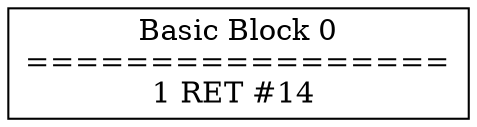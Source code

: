 digraph foo {

"Basic Block 0" [shape=box, label="Basic Block 0
=================
1 RET #14 
"];


}
